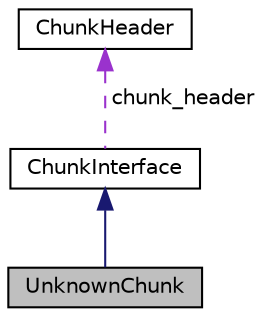 digraph "UnknownChunk"
{
  edge [fontname="Helvetica",fontsize="10",labelfontname="Helvetica",labelfontsize="10"];
  node [fontname="Helvetica",fontsize="10",shape=record];
  Node2 [label="UnknownChunk",height=0.2,width=0.4,color="black", fillcolor="grey75", style="filled", fontcolor="black"];
  Node3 -> Node2 [dir="back",color="midnightblue",fontsize="10",style="solid",fontname="Helvetica"];
  Node3 [label="ChunkInterface",height=0.2,width=0.4,color="black", fillcolor="white", style="filled",URL="$da/d6f/classChunkInterface.html"];
  Node4 -> Node3 [dir="back",color="darkorchid3",fontsize="10",style="dashed",label=" chunk_header" ,fontname="Helvetica"];
  Node4 [label="ChunkHeader",height=0.2,width=0.4,color="black", fillcolor="white", style="filled",URL="$dd/d09/structChunkHeader.html"];
}
